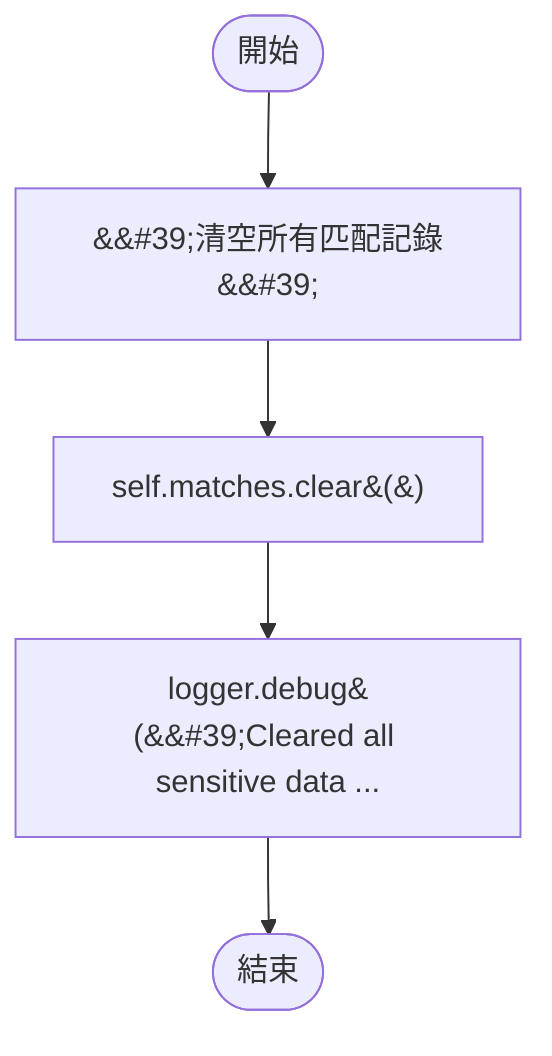 flowchart TB
    n1([開始])
    n2([結束])
    n3[&amp;&#35;39;清空所有匹配記錄&amp;&#35;39;]
    n4[self.matches.clear&#40;&#41;]
    n5[logger.debug&#40;&amp;&#35;39;Cleared all sensitive data ...]
    n1 --> n3
    n3 --> n4
    n4 --> n5
    n5 --> n2